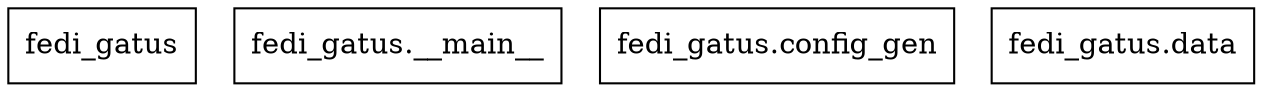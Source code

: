 digraph "packages" {
rankdir=BT
charset="utf-8"
"fedi_gatus" [color="black", label=<fedi_gatus>, shape="box", style="solid"];
"fedi_gatus.__main__" [color="black", label=<fedi_gatus.__main__>, shape="box", style="solid"];
"fedi_gatus.config_gen" [color="black", label=<fedi_gatus.config_gen>, shape="box", style="solid"];
"fedi_gatus.data" [color="black", label=<fedi_gatus.data>, shape="box", style="solid"];
}
